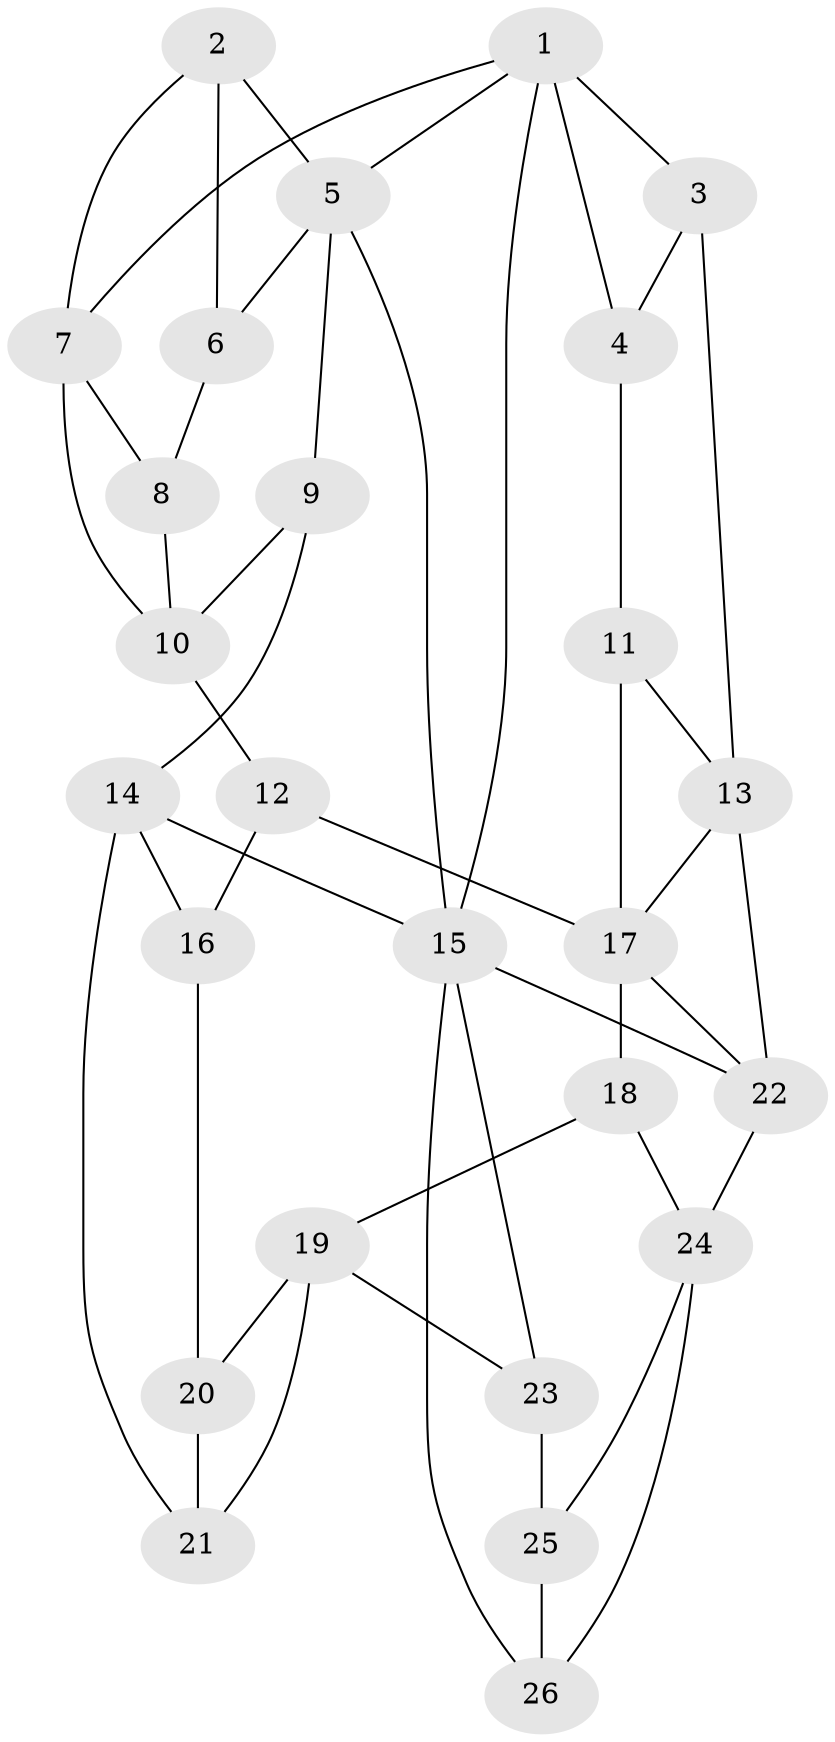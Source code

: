 // original degree distribution, {3: 0.038461538461538464, 6: 0.19230769230769232, 5: 0.5384615384615384, 4: 0.23076923076923078}
// Generated by graph-tools (version 1.1) at 2025/27/03/09/25 03:27:03]
// undirected, 26 vertices, 47 edges
graph export_dot {
graph [start="1"]
  node [color=gray90,style=filled];
  1;
  2;
  3;
  4;
  5;
  6;
  7;
  8;
  9;
  10;
  11;
  12;
  13;
  14;
  15;
  16;
  17;
  18;
  19;
  20;
  21;
  22;
  23;
  24;
  25;
  26;
  1 -- 3 [weight=1.0];
  1 -- 4 [weight=2.0];
  1 -- 5 [weight=1.0];
  1 -- 7 [weight=1.0];
  1 -- 15 [weight=1.0];
  2 -- 5 [weight=1.0];
  2 -- 6 [weight=1.0];
  2 -- 7 [weight=1.0];
  3 -- 4 [weight=1.0];
  3 -- 13 [weight=1.0];
  4 -- 11 [weight=1.0];
  5 -- 6 [weight=1.0];
  5 -- 9 [weight=1.0];
  5 -- 15 [weight=1.0];
  6 -- 8 [weight=2.0];
  7 -- 8 [weight=1.0];
  7 -- 10 [weight=1.0];
  8 -- 10 [weight=1.0];
  9 -- 10 [weight=1.0];
  9 -- 14 [weight=1.0];
  10 -- 12 [weight=1.0];
  11 -- 13 [weight=1.0];
  11 -- 17 [weight=1.0];
  12 -- 16 [weight=2.0];
  12 -- 17 [weight=1.0];
  13 -- 17 [weight=1.0];
  13 -- 22 [weight=1.0];
  14 -- 15 [weight=1.0];
  14 -- 16 [weight=1.0];
  14 -- 21 [weight=1.0];
  15 -- 22 [weight=1.0];
  15 -- 23 [weight=1.0];
  15 -- 26 [weight=1.0];
  16 -- 20 [weight=2.0];
  17 -- 18 [weight=2.0];
  17 -- 22 [weight=1.0];
  18 -- 19 [weight=1.0];
  18 -- 24 [weight=1.0];
  19 -- 20 [weight=1.0];
  19 -- 21 [weight=1.0];
  19 -- 23 [weight=1.0];
  20 -- 21 [weight=1.0];
  22 -- 24 [weight=1.0];
  23 -- 25 [weight=2.0];
  24 -- 25 [weight=1.0];
  24 -- 26 [weight=1.0];
  25 -- 26 [weight=1.0];
}

